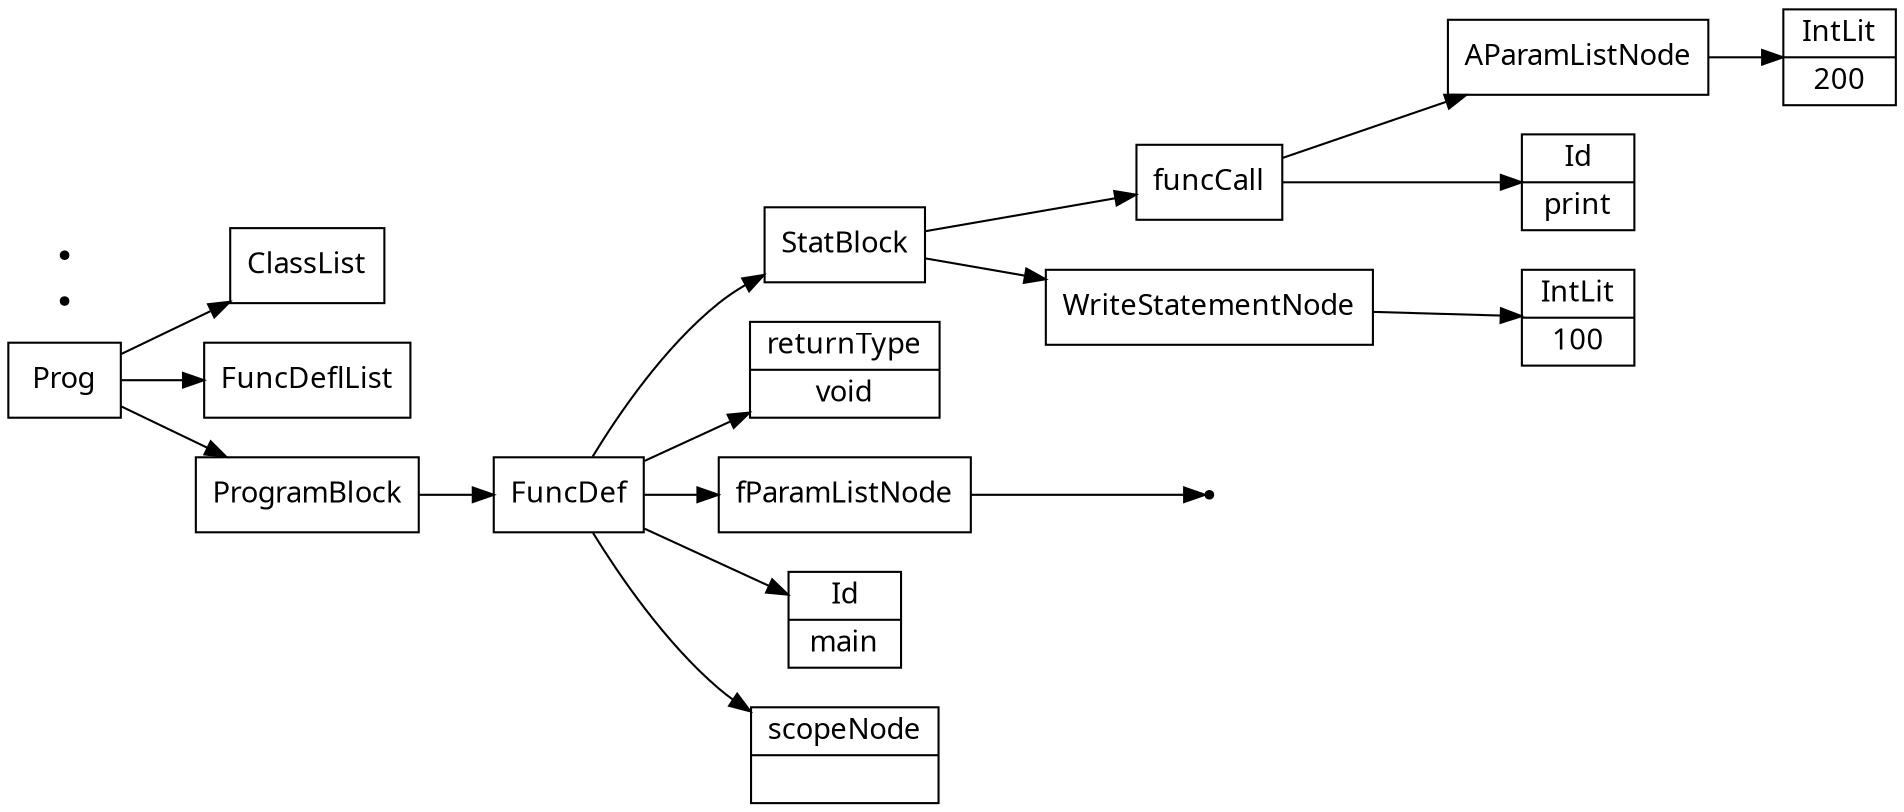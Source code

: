 digraph AST {
node [shape=record];
 node [fontname=Sans];charset="UTF-8" splines=true splines=spline rankdir =LR ordering="out"
1[label="scopeNode| "];
none3[shape="point"];
4[label="fParamListNode"];
4->none3;
5[label="returnType|void"];
7[label="IntLit|100"];
8[label="WriteStatementNode"];
8->7;
9[label="Id|print"];
11[label="IntLit|200"];
12[label="AParamListNode"];
12->11;
13[label="funcCall"];
13->12;
13->9;
14[label="StatBlock"];
14->13;
14->8;
15[label="FuncDef"];
0[label="Id|main"];
15->14;
15->5;
15->4;
15->0;
15->1;
16[label="ClassList"];
17[label="FuncDeflList"];
18[label="Prog"];
19[label="ProgramBlock"];
19->15;
none20[shape="point"];
none21[shape="point"];
18->16;
18->17;
18->19;
}
